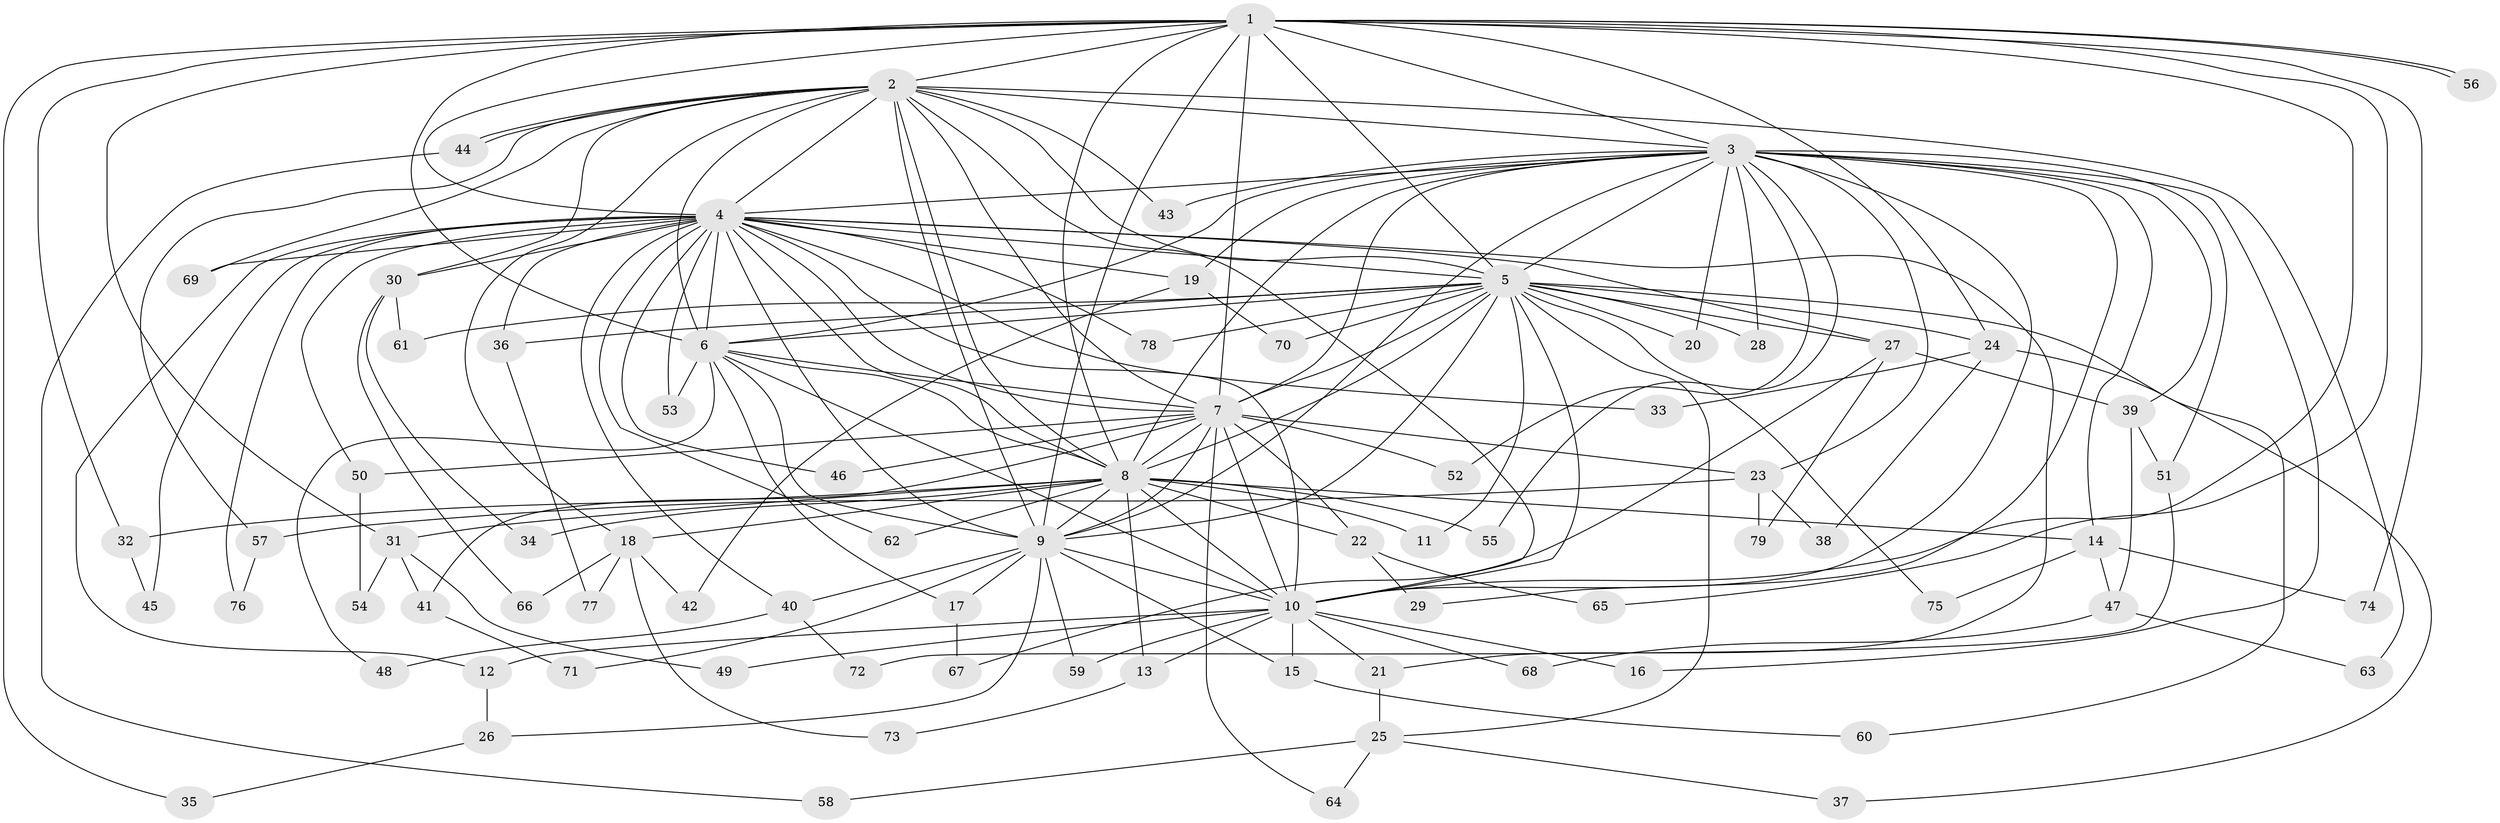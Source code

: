 // Generated by graph-tools (version 1.1) at 2025/11/02/27/25 16:11:08]
// undirected, 79 vertices, 183 edges
graph export_dot {
graph [start="1"]
  node [color=gray90,style=filled];
  1;
  2;
  3;
  4;
  5;
  6;
  7;
  8;
  9;
  10;
  11;
  12;
  13;
  14;
  15;
  16;
  17;
  18;
  19;
  20;
  21;
  22;
  23;
  24;
  25;
  26;
  27;
  28;
  29;
  30;
  31;
  32;
  33;
  34;
  35;
  36;
  37;
  38;
  39;
  40;
  41;
  42;
  43;
  44;
  45;
  46;
  47;
  48;
  49;
  50;
  51;
  52;
  53;
  54;
  55;
  56;
  57;
  58;
  59;
  60;
  61;
  62;
  63;
  64;
  65;
  66;
  67;
  68;
  69;
  70;
  71;
  72;
  73;
  74;
  75;
  76;
  77;
  78;
  79;
  1 -- 2;
  1 -- 3;
  1 -- 4;
  1 -- 5;
  1 -- 6;
  1 -- 7;
  1 -- 8;
  1 -- 9;
  1 -- 10;
  1 -- 24;
  1 -- 31;
  1 -- 32;
  1 -- 35;
  1 -- 56;
  1 -- 56;
  1 -- 65;
  1 -- 74;
  2 -- 3;
  2 -- 4;
  2 -- 5;
  2 -- 6;
  2 -- 7;
  2 -- 8;
  2 -- 9;
  2 -- 10;
  2 -- 18;
  2 -- 30;
  2 -- 43;
  2 -- 44;
  2 -- 44;
  2 -- 57;
  2 -- 63;
  2 -- 69;
  3 -- 4;
  3 -- 5;
  3 -- 6;
  3 -- 7;
  3 -- 8;
  3 -- 9;
  3 -- 10;
  3 -- 14;
  3 -- 16;
  3 -- 19;
  3 -- 20;
  3 -- 23;
  3 -- 28;
  3 -- 29;
  3 -- 39;
  3 -- 43;
  3 -- 51;
  3 -- 52;
  3 -- 55;
  4 -- 5;
  4 -- 6;
  4 -- 7;
  4 -- 8;
  4 -- 9;
  4 -- 10;
  4 -- 12;
  4 -- 19;
  4 -- 21;
  4 -- 27;
  4 -- 30;
  4 -- 33;
  4 -- 36;
  4 -- 40;
  4 -- 45;
  4 -- 46;
  4 -- 50;
  4 -- 53;
  4 -- 62;
  4 -- 69;
  4 -- 76;
  4 -- 78;
  5 -- 6;
  5 -- 7;
  5 -- 8;
  5 -- 9;
  5 -- 10;
  5 -- 11;
  5 -- 20;
  5 -- 24;
  5 -- 25;
  5 -- 27;
  5 -- 28;
  5 -- 36;
  5 -- 60;
  5 -- 61;
  5 -- 70;
  5 -- 75;
  5 -- 78;
  6 -- 7;
  6 -- 8;
  6 -- 9;
  6 -- 10;
  6 -- 17;
  6 -- 48;
  6 -- 53;
  7 -- 8;
  7 -- 9;
  7 -- 10;
  7 -- 22;
  7 -- 23;
  7 -- 41;
  7 -- 46;
  7 -- 50;
  7 -- 52;
  7 -- 64;
  8 -- 9;
  8 -- 10;
  8 -- 11;
  8 -- 13;
  8 -- 14;
  8 -- 18;
  8 -- 22;
  8 -- 31;
  8 -- 32;
  8 -- 34;
  8 -- 55;
  8 -- 62;
  9 -- 10;
  9 -- 15;
  9 -- 17;
  9 -- 26;
  9 -- 40;
  9 -- 59;
  9 -- 71;
  10 -- 12;
  10 -- 13;
  10 -- 15;
  10 -- 16;
  10 -- 21;
  10 -- 49;
  10 -- 59;
  10 -- 68;
  12 -- 26;
  13 -- 73;
  14 -- 47;
  14 -- 74;
  14 -- 75;
  15 -- 60;
  17 -- 67;
  18 -- 42;
  18 -- 66;
  18 -- 73;
  18 -- 77;
  19 -- 42;
  19 -- 70;
  21 -- 25;
  22 -- 29;
  22 -- 65;
  23 -- 38;
  23 -- 57;
  23 -- 79;
  24 -- 33;
  24 -- 37;
  24 -- 38;
  25 -- 37;
  25 -- 58;
  25 -- 64;
  26 -- 35;
  27 -- 39;
  27 -- 67;
  27 -- 79;
  30 -- 34;
  30 -- 61;
  30 -- 66;
  31 -- 41;
  31 -- 49;
  31 -- 54;
  32 -- 45;
  36 -- 77;
  39 -- 47;
  39 -- 51;
  40 -- 48;
  40 -- 72;
  41 -- 71;
  44 -- 58;
  47 -- 63;
  47 -- 68;
  50 -- 54;
  51 -- 72;
  57 -- 76;
}
